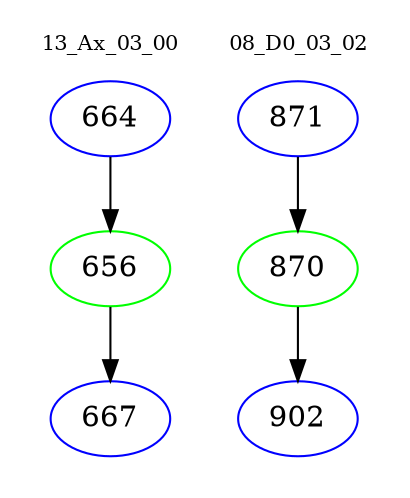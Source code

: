digraph{
subgraph cluster_0 {
color = white
label = "13_Ax_03_00";
fontsize=10;
T0_664 [label="664", color="blue"]
T0_664 -> T0_656 [color="black"]
T0_656 [label="656", color="green"]
T0_656 -> T0_667 [color="black"]
T0_667 [label="667", color="blue"]
}
subgraph cluster_1 {
color = white
label = "08_D0_03_02";
fontsize=10;
T1_871 [label="871", color="blue"]
T1_871 -> T1_870 [color="black"]
T1_870 [label="870", color="green"]
T1_870 -> T1_902 [color="black"]
T1_902 [label="902", color="blue"]
}
}
